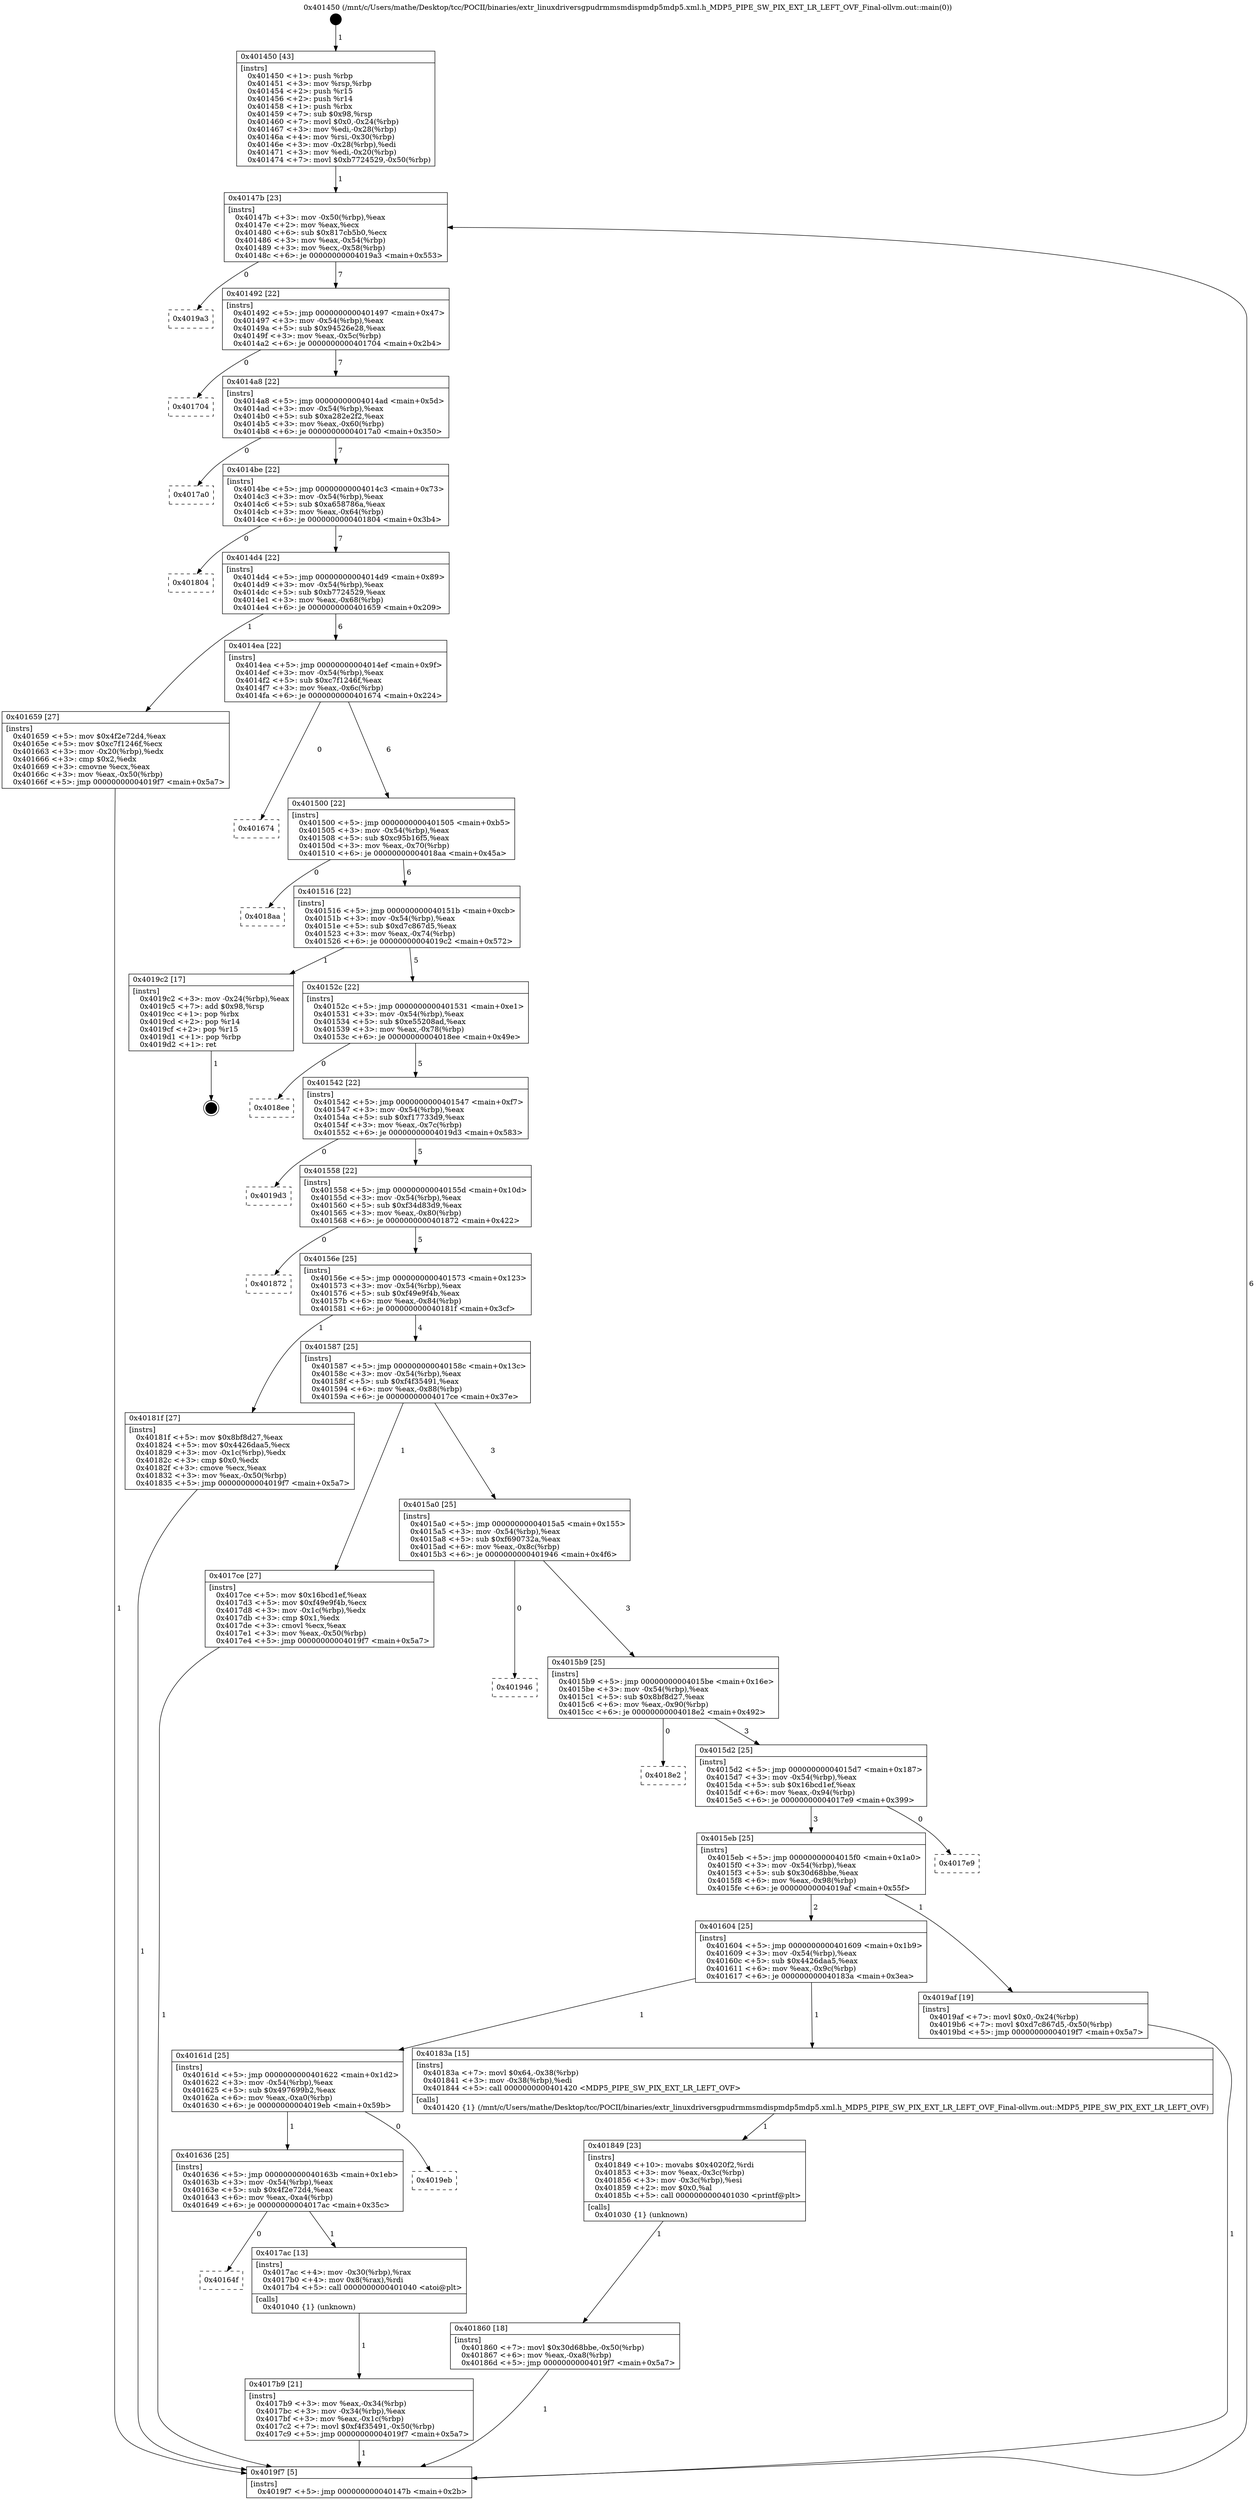 digraph "0x401450" {
  label = "0x401450 (/mnt/c/Users/mathe/Desktop/tcc/POCII/binaries/extr_linuxdriversgpudrmmsmdispmdp5mdp5.xml.h_MDP5_PIPE_SW_PIX_EXT_LR_LEFT_OVF_Final-ollvm.out::main(0))"
  labelloc = "t"
  node[shape=record]

  Entry [label="",width=0.3,height=0.3,shape=circle,fillcolor=black,style=filled]
  "0x40147b" [label="{
     0x40147b [23]\l
     | [instrs]\l
     &nbsp;&nbsp;0x40147b \<+3\>: mov -0x50(%rbp),%eax\l
     &nbsp;&nbsp;0x40147e \<+2\>: mov %eax,%ecx\l
     &nbsp;&nbsp;0x401480 \<+6\>: sub $0x817cb5b0,%ecx\l
     &nbsp;&nbsp;0x401486 \<+3\>: mov %eax,-0x54(%rbp)\l
     &nbsp;&nbsp;0x401489 \<+3\>: mov %ecx,-0x58(%rbp)\l
     &nbsp;&nbsp;0x40148c \<+6\>: je 00000000004019a3 \<main+0x553\>\l
  }"]
  "0x4019a3" [label="{
     0x4019a3\l
  }", style=dashed]
  "0x401492" [label="{
     0x401492 [22]\l
     | [instrs]\l
     &nbsp;&nbsp;0x401492 \<+5\>: jmp 0000000000401497 \<main+0x47\>\l
     &nbsp;&nbsp;0x401497 \<+3\>: mov -0x54(%rbp),%eax\l
     &nbsp;&nbsp;0x40149a \<+5\>: sub $0x94526e28,%eax\l
     &nbsp;&nbsp;0x40149f \<+3\>: mov %eax,-0x5c(%rbp)\l
     &nbsp;&nbsp;0x4014a2 \<+6\>: je 0000000000401704 \<main+0x2b4\>\l
  }"]
  Exit [label="",width=0.3,height=0.3,shape=circle,fillcolor=black,style=filled,peripheries=2]
  "0x401704" [label="{
     0x401704\l
  }", style=dashed]
  "0x4014a8" [label="{
     0x4014a8 [22]\l
     | [instrs]\l
     &nbsp;&nbsp;0x4014a8 \<+5\>: jmp 00000000004014ad \<main+0x5d\>\l
     &nbsp;&nbsp;0x4014ad \<+3\>: mov -0x54(%rbp),%eax\l
     &nbsp;&nbsp;0x4014b0 \<+5\>: sub $0xa282e2f2,%eax\l
     &nbsp;&nbsp;0x4014b5 \<+3\>: mov %eax,-0x60(%rbp)\l
     &nbsp;&nbsp;0x4014b8 \<+6\>: je 00000000004017a0 \<main+0x350\>\l
  }"]
  "0x401860" [label="{
     0x401860 [18]\l
     | [instrs]\l
     &nbsp;&nbsp;0x401860 \<+7\>: movl $0x30d68bbe,-0x50(%rbp)\l
     &nbsp;&nbsp;0x401867 \<+6\>: mov %eax,-0xa8(%rbp)\l
     &nbsp;&nbsp;0x40186d \<+5\>: jmp 00000000004019f7 \<main+0x5a7\>\l
  }"]
  "0x4017a0" [label="{
     0x4017a0\l
  }", style=dashed]
  "0x4014be" [label="{
     0x4014be [22]\l
     | [instrs]\l
     &nbsp;&nbsp;0x4014be \<+5\>: jmp 00000000004014c3 \<main+0x73\>\l
     &nbsp;&nbsp;0x4014c3 \<+3\>: mov -0x54(%rbp),%eax\l
     &nbsp;&nbsp;0x4014c6 \<+5\>: sub $0xa658786a,%eax\l
     &nbsp;&nbsp;0x4014cb \<+3\>: mov %eax,-0x64(%rbp)\l
     &nbsp;&nbsp;0x4014ce \<+6\>: je 0000000000401804 \<main+0x3b4\>\l
  }"]
  "0x401849" [label="{
     0x401849 [23]\l
     | [instrs]\l
     &nbsp;&nbsp;0x401849 \<+10\>: movabs $0x4020f2,%rdi\l
     &nbsp;&nbsp;0x401853 \<+3\>: mov %eax,-0x3c(%rbp)\l
     &nbsp;&nbsp;0x401856 \<+3\>: mov -0x3c(%rbp),%esi\l
     &nbsp;&nbsp;0x401859 \<+2\>: mov $0x0,%al\l
     &nbsp;&nbsp;0x40185b \<+5\>: call 0000000000401030 \<printf@plt\>\l
     | [calls]\l
     &nbsp;&nbsp;0x401030 \{1\} (unknown)\l
  }"]
  "0x401804" [label="{
     0x401804\l
  }", style=dashed]
  "0x4014d4" [label="{
     0x4014d4 [22]\l
     | [instrs]\l
     &nbsp;&nbsp;0x4014d4 \<+5\>: jmp 00000000004014d9 \<main+0x89\>\l
     &nbsp;&nbsp;0x4014d9 \<+3\>: mov -0x54(%rbp),%eax\l
     &nbsp;&nbsp;0x4014dc \<+5\>: sub $0xb7724529,%eax\l
     &nbsp;&nbsp;0x4014e1 \<+3\>: mov %eax,-0x68(%rbp)\l
     &nbsp;&nbsp;0x4014e4 \<+6\>: je 0000000000401659 \<main+0x209\>\l
  }"]
  "0x4017b9" [label="{
     0x4017b9 [21]\l
     | [instrs]\l
     &nbsp;&nbsp;0x4017b9 \<+3\>: mov %eax,-0x34(%rbp)\l
     &nbsp;&nbsp;0x4017bc \<+3\>: mov -0x34(%rbp),%eax\l
     &nbsp;&nbsp;0x4017bf \<+3\>: mov %eax,-0x1c(%rbp)\l
     &nbsp;&nbsp;0x4017c2 \<+7\>: movl $0xf4f35491,-0x50(%rbp)\l
     &nbsp;&nbsp;0x4017c9 \<+5\>: jmp 00000000004019f7 \<main+0x5a7\>\l
  }"]
  "0x401659" [label="{
     0x401659 [27]\l
     | [instrs]\l
     &nbsp;&nbsp;0x401659 \<+5\>: mov $0x4f2e72d4,%eax\l
     &nbsp;&nbsp;0x40165e \<+5\>: mov $0xc7f1246f,%ecx\l
     &nbsp;&nbsp;0x401663 \<+3\>: mov -0x20(%rbp),%edx\l
     &nbsp;&nbsp;0x401666 \<+3\>: cmp $0x2,%edx\l
     &nbsp;&nbsp;0x401669 \<+3\>: cmovne %ecx,%eax\l
     &nbsp;&nbsp;0x40166c \<+3\>: mov %eax,-0x50(%rbp)\l
     &nbsp;&nbsp;0x40166f \<+5\>: jmp 00000000004019f7 \<main+0x5a7\>\l
  }"]
  "0x4014ea" [label="{
     0x4014ea [22]\l
     | [instrs]\l
     &nbsp;&nbsp;0x4014ea \<+5\>: jmp 00000000004014ef \<main+0x9f\>\l
     &nbsp;&nbsp;0x4014ef \<+3\>: mov -0x54(%rbp),%eax\l
     &nbsp;&nbsp;0x4014f2 \<+5\>: sub $0xc7f1246f,%eax\l
     &nbsp;&nbsp;0x4014f7 \<+3\>: mov %eax,-0x6c(%rbp)\l
     &nbsp;&nbsp;0x4014fa \<+6\>: je 0000000000401674 \<main+0x224\>\l
  }"]
  "0x4019f7" [label="{
     0x4019f7 [5]\l
     | [instrs]\l
     &nbsp;&nbsp;0x4019f7 \<+5\>: jmp 000000000040147b \<main+0x2b\>\l
  }"]
  "0x401450" [label="{
     0x401450 [43]\l
     | [instrs]\l
     &nbsp;&nbsp;0x401450 \<+1\>: push %rbp\l
     &nbsp;&nbsp;0x401451 \<+3\>: mov %rsp,%rbp\l
     &nbsp;&nbsp;0x401454 \<+2\>: push %r15\l
     &nbsp;&nbsp;0x401456 \<+2\>: push %r14\l
     &nbsp;&nbsp;0x401458 \<+1\>: push %rbx\l
     &nbsp;&nbsp;0x401459 \<+7\>: sub $0x98,%rsp\l
     &nbsp;&nbsp;0x401460 \<+7\>: movl $0x0,-0x24(%rbp)\l
     &nbsp;&nbsp;0x401467 \<+3\>: mov %edi,-0x28(%rbp)\l
     &nbsp;&nbsp;0x40146a \<+4\>: mov %rsi,-0x30(%rbp)\l
     &nbsp;&nbsp;0x40146e \<+3\>: mov -0x28(%rbp),%edi\l
     &nbsp;&nbsp;0x401471 \<+3\>: mov %edi,-0x20(%rbp)\l
     &nbsp;&nbsp;0x401474 \<+7\>: movl $0xb7724529,-0x50(%rbp)\l
  }"]
  "0x40164f" [label="{
     0x40164f\l
  }", style=dashed]
  "0x401674" [label="{
     0x401674\l
  }", style=dashed]
  "0x401500" [label="{
     0x401500 [22]\l
     | [instrs]\l
     &nbsp;&nbsp;0x401500 \<+5\>: jmp 0000000000401505 \<main+0xb5\>\l
     &nbsp;&nbsp;0x401505 \<+3\>: mov -0x54(%rbp),%eax\l
     &nbsp;&nbsp;0x401508 \<+5\>: sub $0xc95b16f5,%eax\l
     &nbsp;&nbsp;0x40150d \<+3\>: mov %eax,-0x70(%rbp)\l
     &nbsp;&nbsp;0x401510 \<+6\>: je 00000000004018aa \<main+0x45a\>\l
  }"]
  "0x4017ac" [label="{
     0x4017ac [13]\l
     | [instrs]\l
     &nbsp;&nbsp;0x4017ac \<+4\>: mov -0x30(%rbp),%rax\l
     &nbsp;&nbsp;0x4017b0 \<+4\>: mov 0x8(%rax),%rdi\l
     &nbsp;&nbsp;0x4017b4 \<+5\>: call 0000000000401040 \<atoi@plt\>\l
     | [calls]\l
     &nbsp;&nbsp;0x401040 \{1\} (unknown)\l
  }"]
  "0x4018aa" [label="{
     0x4018aa\l
  }", style=dashed]
  "0x401516" [label="{
     0x401516 [22]\l
     | [instrs]\l
     &nbsp;&nbsp;0x401516 \<+5\>: jmp 000000000040151b \<main+0xcb\>\l
     &nbsp;&nbsp;0x40151b \<+3\>: mov -0x54(%rbp),%eax\l
     &nbsp;&nbsp;0x40151e \<+5\>: sub $0xd7c867d5,%eax\l
     &nbsp;&nbsp;0x401523 \<+3\>: mov %eax,-0x74(%rbp)\l
     &nbsp;&nbsp;0x401526 \<+6\>: je 00000000004019c2 \<main+0x572\>\l
  }"]
  "0x401636" [label="{
     0x401636 [25]\l
     | [instrs]\l
     &nbsp;&nbsp;0x401636 \<+5\>: jmp 000000000040163b \<main+0x1eb\>\l
     &nbsp;&nbsp;0x40163b \<+3\>: mov -0x54(%rbp),%eax\l
     &nbsp;&nbsp;0x40163e \<+5\>: sub $0x4f2e72d4,%eax\l
     &nbsp;&nbsp;0x401643 \<+6\>: mov %eax,-0xa4(%rbp)\l
     &nbsp;&nbsp;0x401649 \<+6\>: je 00000000004017ac \<main+0x35c\>\l
  }"]
  "0x4019c2" [label="{
     0x4019c2 [17]\l
     | [instrs]\l
     &nbsp;&nbsp;0x4019c2 \<+3\>: mov -0x24(%rbp),%eax\l
     &nbsp;&nbsp;0x4019c5 \<+7\>: add $0x98,%rsp\l
     &nbsp;&nbsp;0x4019cc \<+1\>: pop %rbx\l
     &nbsp;&nbsp;0x4019cd \<+2\>: pop %r14\l
     &nbsp;&nbsp;0x4019cf \<+2\>: pop %r15\l
     &nbsp;&nbsp;0x4019d1 \<+1\>: pop %rbp\l
     &nbsp;&nbsp;0x4019d2 \<+1\>: ret\l
  }"]
  "0x40152c" [label="{
     0x40152c [22]\l
     | [instrs]\l
     &nbsp;&nbsp;0x40152c \<+5\>: jmp 0000000000401531 \<main+0xe1\>\l
     &nbsp;&nbsp;0x401531 \<+3\>: mov -0x54(%rbp),%eax\l
     &nbsp;&nbsp;0x401534 \<+5\>: sub $0xe55208ad,%eax\l
     &nbsp;&nbsp;0x401539 \<+3\>: mov %eax,-0x78(%rbp)\l
     &nbsp;&nbsp;0x40153c \<+6\>: je 00000000004018ee \<main+0x49e\>\l
  }"]
  "0x4019eb" [label="{
     0x4019eb\l
  }", style=dashed]
  "0x4018ee" [label="{
     0x4018ee\l
  }", style=dashed]
  "0x401542" [label="{
     0x401542 [22]\l
     | [instrs]\l
     &nbsp;&nbsp;0x401542 \<+5\>: jmp 0000000000401547 \<main+0xf7\>\l
     &nbsp;&nbsp;0x401547 \<+3\>: mov -0x54(%rbp),%eax\l
     &nbsp;&nbsp;0x40154a \<+5\>: sub $0xf17733d9,%eax\l
     &nbsp;&nbsp;0x40154f \<+3\>: mov %eax,-0x7c(%rbp)\l
     &nbsp;&nbsp;0x401552 \<+6\>: je 00000000004019d3 \<main+0x583\>\l
  }"]
  "0x40161d" [label="{
     0x40161d [25]\l
     | [instrs]\l
     &nbsp;&nbsp;0x40161d \<+5\>: jmp 0000000000401622 \<main+0x1d2\>\l
     &nbsp;&nbsp;0x401622 \<+3\>: mov -0x54(%rbp),%eax\l
     &nbsp;&nbsp;0x401625 \<+5\>: sub $0x497699b2,%eax\l
     &nbsp;&nbsp;0x40162a \<+6\>: mov %eax,-0xa0(%rbp)\l
     &nbsp;&nbsp;0x401630 \<+6\>: je 00000000004019eb \<main+0x59b\>\l
  }"]
  "0x4019d3" [label="{
     0x4019d3\l
  }", style=dashed]
  "0x401558" [label="{
     0x401558 [22]\l
     | [instrs]\l
     &nbsp;&nbsp;0x401558 \<+5\>: jmp 000000000040155d \<main+0x10d\>\l
     &nbsp;&nbsp;0x40155d \<+3\>: mov -0x54(%rbp),%eax\l
     &nbsp;&nbsp;0x401560 \<+5\>: sub $0xf34d83d9,%eax\l
     &nbsp;&nbsp;0x401565 \<+3\>: mov %eax,-0x80(%rbp)\l
     &nbsp;&nbsp;0x401568 \<+6\>: je 0000000000401872 \<main+0x422\>\l
  }"]
  "0x40183a" [label="{
     0x40183a [15]\l
     | [instrs]\l
     &nbsp;&nbsp;0x40183a \<+7\>: movl $0x64,-0x38(%rbp)\l
     &nbsp;&nbsp;0x401841 \<+3\>: mov -0x38(%rbp),%edi\l
     &nbsp;&nbsp;0x401844 \<+5\>: call 0000000000401420 \<MDP5_PIPE_SW_PIX_EXT_LR_LEFT_OVF\>\l
     | [calls]\l
     &nbsp;&nbsp;0x401420 \{1\} (/mnt/c/Users/mathe/Desktop/tcc/POCII/binaries/extr_linuxdriversgpudrmmsmdispmdp5mdp5.xml.h_MDP5_PIPE_SW_PIX_EXT_LR_LEFT_OVF_Final-ollvm.out::MDP5_PIPE_SW_PIX_EXT_LR_LEFT_OVF)\l
  }"]
  "0x401872" [label="{
     0x401872\l
  }", style=dashed]
  "0x40156e" [label="{
     0x40156e [25]\l
     | [instrs]\l
     &nbsp;&nbsp;0x40156e \<+5\>: jmp 0000000000401573 \<main+0x123\>\l
     &nbsp;&nbsp;0x401573 \<+3\>: mov -0x54(%rbp),%eax\l
     &nbsp;&nbsp;0x401576 \<+5\>: sub $0xf49e9f4b,%eax\l
     &nbsp;&nbsp;0x40157b \<+6\>: mov %eax,-0x84(%rbp)\l
     &nbsp;&nbsp;0x401581 \<+6\>: je 000000000040181f \<main+0x3cf\>\l
  }"]
  "0x401604" [label="{
     0x401604 [25]\l
     | [instrs]\l
     &nbsp;&nbsp;0x401604 \<+5\>: jmp 0000000000401609 \<main+0x1b9\>\l
     &nbsp;&nbsp;0x401609 \<+3\>: mov -0x54(%rbp),%eax\l
     &nbsp;&nbsp;0x40160c \<+5\>: sub $0x4426daa5,%eax\l
     &nbsp;&nbsp;0x401611 \<+6\>: mov %eax,-0x9c(%rbp)\l
     &nbsp;&nbsp;0x401617 \<+6\>: je 000000000040183a \<main+0x3ea\>\l
  }"]
  "0x40181f" [label="{
     0x40181f [27]\l
     | [instrs]\l
     &nbsp;&nbsp;0x40181f \<+5\>: mov $0x8bf8d27,%eax\l
     &nbsp;&nbsp;0x401824 \<+5\>: mov $0x4426daa5,%ecx\l
     &nbsp;&nbsp;0x401829 \<+3\>: mov -0x1c(%rbp),%edx\l
     &nbsp;&nbsp;0x40182c \<+3\>: cmp $0x0,%edx\l
     &nbsp;&nbsp;0x40182f \<+3\>: cmove %ecx,%eax\l
     &nbsp;&nbsp;0x401832 \<+3\>: mov %eax,-0x50(%rbp)\l
     &nbsp;&nbsp;0x401835 \<+5\>: jmp 00000000004019f7 \<main+0x5a7\>\l
  }"]
  "0x401587" [label="{
     0x401587 [25]\l
     | [instrs]\l
     &nbsp;&nbsp;0x401587 \<+5\>: jmp 000000000040158c \<main+0x13c\>\l
     &nbsp;&nbsp;0x40158c \<+3\>: mov -0x54(%rbp),%eax\l
     &nbsp;&nbsp;0x40158f \<+5\>: sub $0xf4f35491,%eax\l
     &nbsp;&nbsp;0x401594 \<+6\>: mov %eax,-0x88(%rbp)\l
     &nbsp;&nbsp;0x40159a \<+6\>: je 00000000004017ce \<main+0x37e\>\l
  }"]
  "0x4019af" [label="{
     0x4019af [19]\l
     | [instrs]\l
     &nbsp;&nbsp;0x4019af \<+7\>: movl $0x0,-0x24(%rbp)\l
     &nbsp;&nbsp;0x4019b6 \<+7\>: movl $0xd7c867d5,-0x50(%rbp)\l
     &nbsp;&nbsp;0x4019bd \<+5\>: jmp 00000000004019f7 \<main+0x5a7\>\l
  }"]
  "0x4017ce" [label="{
     0x4017ce [27]\l
     | [instrs]\l
     &nbsp;&nbsp;0x4017ce \<+5\>: mov $0x16bcd1ef,%eax\l
     &nbsp;&nbsp;0x4017d3 \<+5\>: mov $0xf49e9f4b,%ecx\l
     &nbsp;&nbsp;0x4017d8 \<+3\>: mov -0x1c(%rbp),%edx\l
     &nbsp;&nbsp;0x4017db \<+3\>: cmp $0x1,%edx\l
     &nbsp;&nbsp;0x4017de \<+3\>: cmovl %ecx,%eax\l
     &nbsp;&nbsp;0x4017e1 \<+3\>: mov %eax,-0x50(%rbp)\l
     &nbsp;&nbsp;0x4017e4 \<+5\>: jmp 00000000004019f7 \<main+0x5a7\>\l
  }"]
  "0x4015a0" [label="{
     0x4015a0 [25]\l
     | [instrs]\l
     &nbsp;&nbsp;0x4015a0 \<+5\>: jmp 00000000004015a5 \<main+0x155\>\l
     &nbsp;&nbsp;0x4015a5 \<+3\>: mov -0x54(%rbp),%eax\l
     &nbsp;&nbsp;0x4015a8 \<+5\>: sub $0xf690732a,%eax\l
     &nbsp;&nbsp;0x4015ad \<+6\>: mov %eax,-0x8c(%rbp)\l
     &nbsp;&nbsp;0x4015b3 \<+6\>: je 0000000000401946 \<main+0x4f6\>\l
  }"]
  "0x4015eb" [label="{
     0x4015eb [25]\l
     | [instrs]\l
     &nbsp;&nbsp;0x4015eb \<+5\>: jmp 00000000004015f0 \<main+0x1a0\>\l
     &nbsp;&nbsp;0x4015f0 \<+3\>: mov -0x54(%rbp),%eax\l
     &nbsp;&nbsp;0x4015f3 \<+5\>: sub $0x30d68bbe,%eax\l
     &nbsp;&nbsp;0x4015f8 \<+6\>: mov %eax,-0x98(%rbp)\l
     &nbsp;&nbsp;0x4015fe \<+6\>: je 00000000004019af \<main+0x55f\>\l
  }"]
  "0x401946" [label="{
     0x401946\l
  }", style=dashed]
  "0x4015b9" [label="{
     0x4015b9 [25]\l
     | [instrs]\l
     &nbsp;&nbsp;0x4015b9 \<+5\>: jmp 00000000004015be \<main+0x16e\>\l
     &nbsp;&nbsp;0x4015be \<+3\>: mov -0x54(%rbp),%eax\l
     &nbsp;&nbsp;0x4015c1 \<+5\>: sub $0x8bf8d27,%eax\l
     &nbsp;&nbsp;0x4015c6 \<+6\>: mov %eax,-0x90(%rbp)\l
     &nbsp;&nbsp;0x4015cc \<+6\>: je 00000000004018e2 \<main+0x492\>\l
  }"]
  "0x4017e9" [label="{
     0x4017e9\l
  }", style=dashed]
  "0x4018e2" [label="{
     0x4018e2\l
  }", style=dashed]
  "0x4015d2" [label="{
     0x4015d2 [25]\l
     | [instrs]\l
     &nbsp;&nbsp;0x4015d2 \<+5\>: jmp 00000000004015d7 \<main+0x187\>\l
     &nbsp;&nbsp;0x4015d7 \<+3\>: mov -0x54(%rbp),%eax\l
     &nbsp;&nbsp;0x4015da \<+5\>: sub $0x16bcd1ef,%eax\l
     &nbsp;&nbsp;0x4015df \<+6\>: mov %eax,-0x94(%rbp)\l
     &nbsp;&nbsp;0x4015e5 \<+6\>: je 00000000004017e9 \<main+0x399\>\l
  }"]
  Entry -> "0x401450" [label=" 1"]
  "0x40147b" -> "0x4019a3" [label=" 0"]
  "0x40147b" -> "0x401492" [label=" 7"]
  "0x4019c2" -> Exit [label=" 1"]
  "0x401492" -> "0x401704" [label=" 0"]
  "0x401492" -> "0x4014a8" [label=" 7"]
  "0x4019af" -> "0x4019f7" [label=" 1"]
  "0x4014a8" -> "0x4017a0" [label=" 0"]
  "0x4014a8" -> "0x4014be" [label=" 7"]
  "0x401860" -> "0x4019f7" [label=" 1"]
  "0x4014be" -> "0x401804" [label=" 0"]
  "0x4014be" -> "0x4014d4" [label=" 7"]
  "0x401849" -> "0x401860" [label=" 1"]
  "0x4014d4" -> "0x401659" [label=" 1"]
  "0x4014d4" -> "0x4014ea" [label=" 6"]
  "0x401659" -> "0x4019f7" [label=" 1"]
  "0x401450" -> "0x40147b" [label=" 1"]
  "0x4019f7" -> "0x40147b" [label=" 6"]
  "0x40183a" -> "0x401849" [label=" 1"]
  "0x4014ea" -> "0x401674" [label=" 0"]
  "0x4014ea" -> "0x401500" [label=" 6"]
  "0x40181f" -> "0x4019f7" [label=" 1"]
  "0x401500" -> "0x4018aa" [label=" 0"]
  "0x401500" -> "0x401516" [label=" 6"]
  "0x4017ce" -> "0x4019f7" [label=" 1"]
  "0x401516" -> "0x4019c2" [label=" 1"]
  "0x401516" -> "0x40152c" [label=" 5"]
  "0x4017ac" -> "0x4017b9" [label=" 1"]
  "0x40152c" -> "0x4018ee" [label=" 0"]
  "0x40152c" -> "0x401542" [label=" 5"]
  "0x401636" -> "0x40164f" [label=" 0"]
  "0x401542" -> "0x4019d3" [label=" 0"]
  "0x401542" -> "0x401558" [label=" 5"]
  "0x4017b9" -> "0x4019f7" [label=" 1"]
  "0x401558" -> "0x401872" [label=" 0"]
  "0x401558" -> "0x40156e" [label=" 5"]
  "0x40161d" -> "0x401636" [label=" 1"]
  "0x40156e" -> "0x40181f" [label=" 1"]
  "0x40156e" -> "0x401587" [label=" 4"]
  "0x401636" -> "0x4017ac" [label=" 1"]
  "0x401587" -> "0x4017ce" [label=" 1"]
  "0x401587" -> "0x4015a0" [label=" 3"]
  "0x401604" -> "0x40161d" [label=" 1"]
  "0x4015a0" -> "0x401946" [label=" 0"]
  "0x4015a0" -> "0x4015b9" [label=" 3"]
  "0x40161d" -> "0x4019eb" [label=" 0"]
  "0x4015b9" -> "0x4018e2" [label=" 0"]
  "0x4015b9" -> "0x4015d2" [label=" 3"]
  "0x4015eb" -> "0x401604" [label=" 2"]
  "0x4015d2" -> "0x4017e9" [label=" 0"]
  "0x4015d2" -> "0x4015eb" [label=" 3"]
  "0x401604" -> "0x40183a" [label=" 1"]
  "0x4015eb" -> "0x4019af" [label=" 1"]
}
